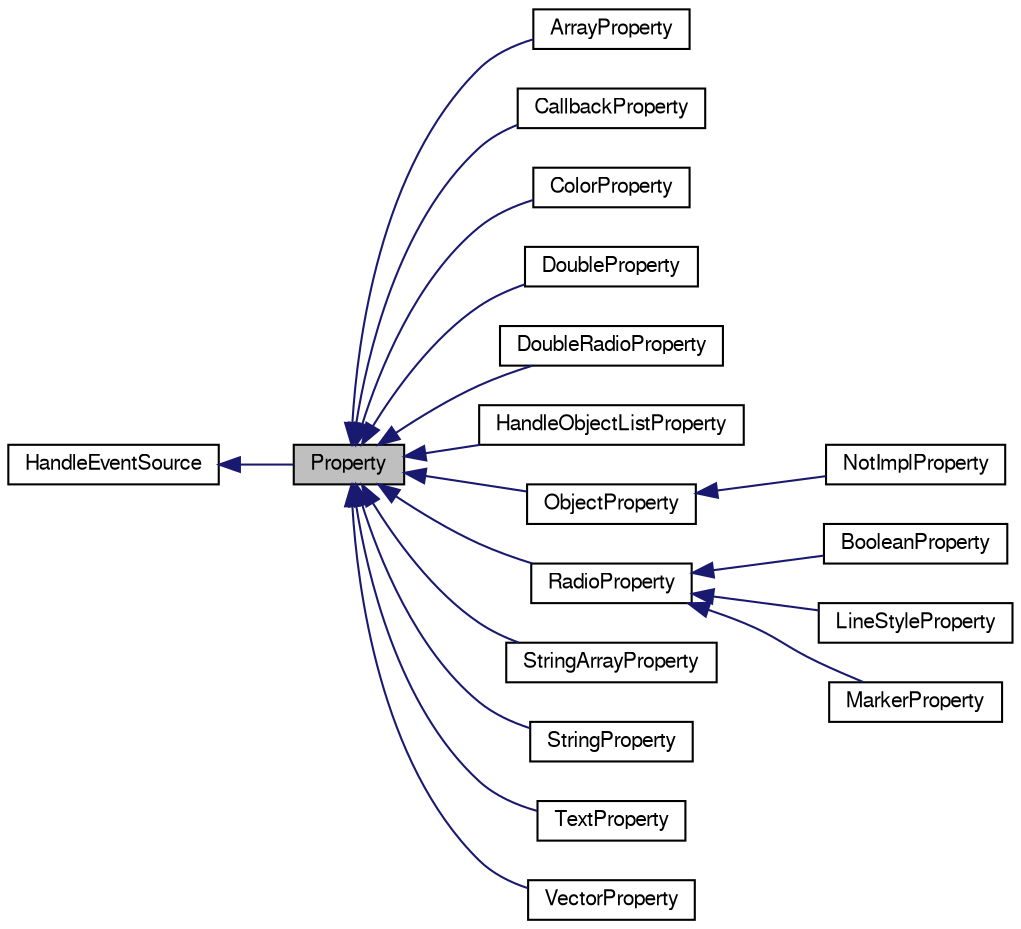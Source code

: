 digraph G
{
  edge [fontname="FreeSans",fontsize="10",labelfontname="FreeSans",labelfontsize="10"];
  node [fontname="FreeSans",fontsize="10",shape=record];
  rankdir="LR";
  Node1 [label="Property",height=0.2,width=0.4,color="black", fillcolor="grey75", style="filled" fontcolor="black"];
  Node2 -> Node1 [dir="back",color="midnightblue",fontsize="10",style="solid",fontname="FreeSans"];
  Node2 [label="HandleEventSource",height=0.2,width=0.4,color="black", fillcolor="white", style="filled",URL="$interfaceorg_1_1octave_1_1graphics_1_1_handle_event_source.html"];
  Node1 -> Node3 [dir="back",color="midnightblue",fontsize="10",style="solid",fontname="FreeSans"];
  Node3 [label="ArrayProperty",height=0.2,width=0.4,color="black", fillcolor="white", style="filled",URL="$classorg_1_1octave_1_1graphics_1_1_array_property.html"];
  Node1 -> Node4 [dir="back",color="midnightblue",fontsize="10",style="solid",fontname="FreeSans"];
  Node4 [label="CallbackProperty",height=0.2,width=0.4,color="black", fillcolor="white", style="filled",URL="$classorg_1_1octave_1_1graphics_1_1_callback_property.html"];
  Node1 -> Node5 [dir="back",color="midnightblue",fontsize="10",style="solid",fontname="FreeSans"];
  Node5 [label="ColorProperty",height=0.2,width=0.4,color="black", fillcolor="white", style="filled",URL="$classorg_1_1octave_1_1graphics_1_1_color_property.html"];
  Node1 -> Node6 [dir="back",color="midnightblue",fontsize="10",style="solid",fontname="FreeSans"];
  Node6 [label="DoubleProperty",height=0.2,width=0.4,color="black", fillcolor="white", style="filled",URL="$classorg_1_1octave_1_1graphics_1_1_double_property.html"];
  Node1 -> Node7 [dir="back",color="midnightblue",fontsize="10",style="solid",fontname="FreeSans"];
  Node7 [label="DoubleRadioProperty",height=0.2,width=0.4,color="black", fillcolor="white", style="filled",URL="$classorg_1_1octave_1_1graphics_1_1_double_radio_property.html"];
  Node1 -> Node8 [dir="back",color="midnightblue",fontsize="10",style="solid",fontname="FreeSans"];
  Node8 [label="HandleObjectListProperty",height=0.2,width=0.4,color="black", fillcolor="white", style="filled",URL="$classorg_1_1octave_1_1graphics_1_1_handle_object_list_property.html"];
  Node1 -> Node9 [dir="back",color="midnightblue",fontsize="10",style="solid",fontname="FreeSans"];
  Node9 [label="ObjectProperty",height=0.2,width=0.4,color="black", fillcolor="white", style="filled",URL="$classorg_1_1octave_1_1graphics_1_1_object_property.html"];
  Node9 -> Node10 [dir="back",color="midnightblue",fontsize="10",style="solid",fontname="FreeSans"];
  Node10 [label="NotImplProperty",height=0.2,width=0.4,color="black", fillcolor="white", style="filled",URL="$classorg_1_1octave_1_1graphics_1_1_not_impl_property.html"];
  Node1 -> Node11 [dir="back",color="midnightblue",fontsize="10",style="solid",fontname="FreeSans"];
  Node11 [label="RadioProperty",height=0.2,width=0.4,color="black", fillcolor="white", style="filled",URL="$classorg_1_1octave_1_1graphics_1_1_radio_property.html"];
  Node11 -> Node12 [dir="back",color="midnightblue",fontsize="10",style="solid",fontname="FreeSans"];
  Node12 [label="BooleanProperty",height=0.2,width=0.4,color="black", fillcolor="white", style="filled",URL="$classorg_1_1octave_1_1graphics_1_1_boolean_property.html"];
  Node11 -> Node13 [dir="back",color="midnightblue",fontsize="10",style="solid",fontname="FreeSans"];
  Node13 [label="LineStyleProperty",height=0.2,width=0.4,color="black", fillcolor="white", style="filled",URL="$classorg_1_1octave_1_1graphics_1_1_line_style_property.html"];
  Node11 -> Node14 [dir="back",color="midnightblue",fontsize="10",style="solid",fontname="FreeSans"];
  Node14 [label="MarkerProperty",height=0.2,width=0.4,color="black", fillcolor="white", style="filled",URL="$classorg_1_1octave_1_1graphics_1_1_marker_property.html"];
  Node1 -> Node15 [dir="back",color="midnightblue",fontsize="10",style="solid",fontname="FreeSans"];
  Node15 [label="StringArrayProperty",height=0.2,width=0.4,color="black", fillcolor="white", style="filled",URL="$classorg_1_1octave_1_1graphics_1_1_string_array_property.html"];
  Node1 -> Node16 [dir="back",color="midnightblue",fontsize="10",style="solid",fontname="FreeSans"];
  Node16 [label="StringProperty",height=0.2,width=0.4,color="black", fillcolor="white", style="filled",URL="$classorg_1_1octave_1_1graphics_1_1_string_property.html"];
  Node1 -> Node17 [dir="back",color="midnightblue",fontsize="10",style="solid",fontname="FreeSans"];
  Node17 [label="TextProperty",height=0.2,width=0.4,color="black", fillcolor="white", style="filled",URL="$classorg_1_1octave_1_1graphics_1_1_text_property.html"];
  Node1 -> Node18 [dir="back",color="midnightblue",fontsize="10",style="solid",fontname="FreeSans"];
  Node18 [label="VectorProperty",height=0.2,width=0.4,color="black", fillcolor="white", style="filled",URL="$classorg_1_1octave_1_1graphics_1_1_vector_property.html"];
}
